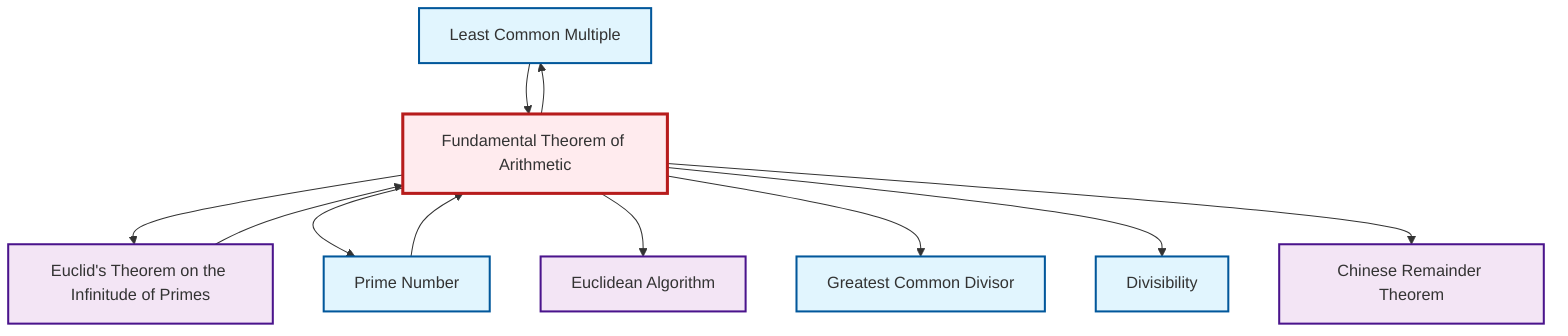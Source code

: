 graph TD
    classDef definition fill:#e1f5fe,stroke:#01579b,stroke-width:2px
    classDef theorem fill:#f3e5f5,stroke:#4a148c,stroke-width:2px
    classDef axiom fill:#fff3e0,stroke:#e65100,stroke-width:2px
    classDef example fill:#e8f5e9,stroke:#1b5e20,stroke-width:2px
    classDef current fill:#ffebee,stroke:#b71c1c,stroke-width:3px
    def-lcm["Least Common Multiple"]:::definition
    def-divisibility["Divisibility"]:::definition
    def-prime["Prime Number"]:::definition
    thm-euclid-infinitude-primes["Euclid's Theorem on the Infinitude of Primes"]:::theorem
    thm-chinese-remainder["Chinese Remainder Theorem"]:::theorem
    thm-euclidean-algorithm["Euclidean Algorithm"]:::theorem
    thm-fundamental-arithmetic["Fundamental Theorem of Arithmetic"]:::theorem
    def-gcd["Greatest Common Divisor"]:::definition
    thm-fundamental-arithmetic --> def-lcm
    def-lcm --> thm-fundamental-arithmetic
    thm-fundamental-arithmetic --> thm-euclid-infinitude-primes
    thm-fundamental-arithmetic --> def-prime
    thm-fundamental-arithmetic --> thm-euclidean-algorithm
    def-prime --> thm-fundamental-arithmetic
    thm-fundamental-arithmetic --> def-gcd
    thm-euclid-infinitude-primes --> thm-fundamental-arithmetic
    thm-fundamental-arithmetic --> def-divisibility
    thm-fundamental-arithmetic --> thm-chinese-remainder
    class thm-fundamental-arithmetic current